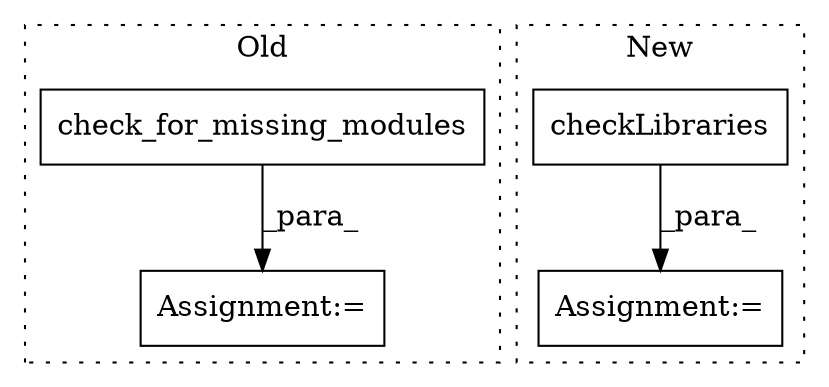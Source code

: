digraph G {
subgraph cluster0 {
1 [label="check_for_missing_modules" a="32" s="5095" l="27" shape="box"];
4 [label="Assignment:=" a="7" s="5082" l="2" shape="box"];
label = "Old";
style="dotted";
}
subgraph cluster1 {
2 [label="checkLibraries" a="32" s="5295" l="16" shape="box"];
3 [label="Assignment:=" a="7" s="5277" l="2" shape="box"];
label = "New";
style="dotted";
}
1 -> 4 [label="_para_"];
2 -> 3 [label="_para_"];
}